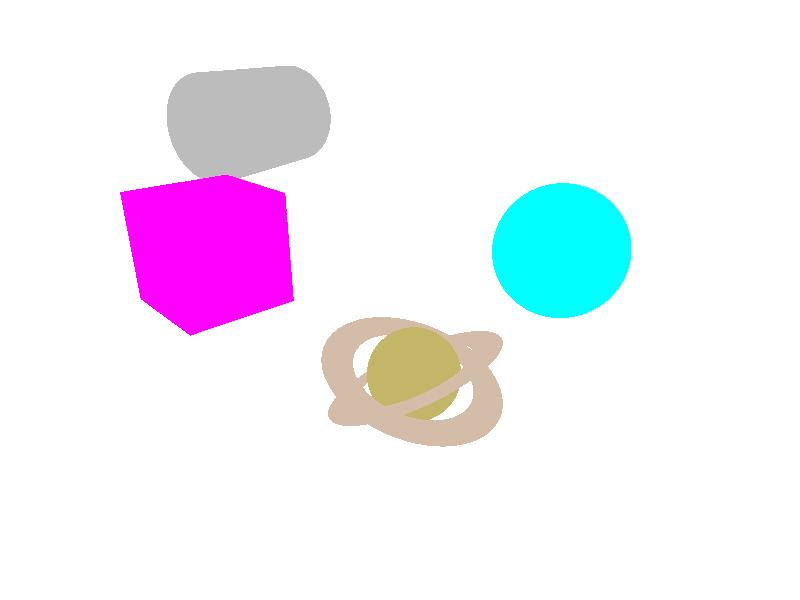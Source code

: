 #include "colors.inc"

//camara
camera{
   location <15,15,-30>  
   look_at <0,0,0>
} 

// create a regular point light source
light_source {
  0*x                  // light's position (translated below)
  color rgb <1,1,1>    // light's color
  translate <-20, 40, -20>
}

//color de fondo del escenario
background{ White } 

//plano
plane{ y, -1 texture{ pigment{ White * 2 } } }    

//Esfera  de radio 3
sphere{ <10,6,-4>, 3  texture{pigment { Cyan } } } 

//Cilindro
cylinder{ <0,4,0>, <0,-4,0>, 3 rotate <90,0,0> translate <-10,10,0> texture { pigment { Gray50 } } }

//Toroide
torus{ 3, 1 rotate <90,0,0> translate <10,10,5> texture{ pigment{ White } } }

//Caja
box{ <2,2,2> <-2,-2,-2>  texture { pigment { Magenta } } rotate y*20 translate<0,8,-15> }        


//Objeto nuevo 

union{
             
sphere{ <8,5,-15>, 1.5  texture{pigment { Bronze } } }   

/*disc
    {
        <Center>, <Normal>, Radius [, Hole_Radius]
        [OBJECT_MODIFIERS...]
    }*/

disc
    {
        <8,5,-15>, <1,3,0>, 3, 2  texture{pigment { MediumWood } }
    }
      
disc
    {
        <8,5,-15>, <-0.5,1,0>, 3, 2 texture{pigment { MediumWood } }
    }

}   


   


